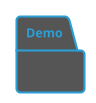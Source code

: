 @startuml
'https://plantuml.com/object-diagram
!theme cyborg
'!theme sandstone
package Demo{
}
@enduml

